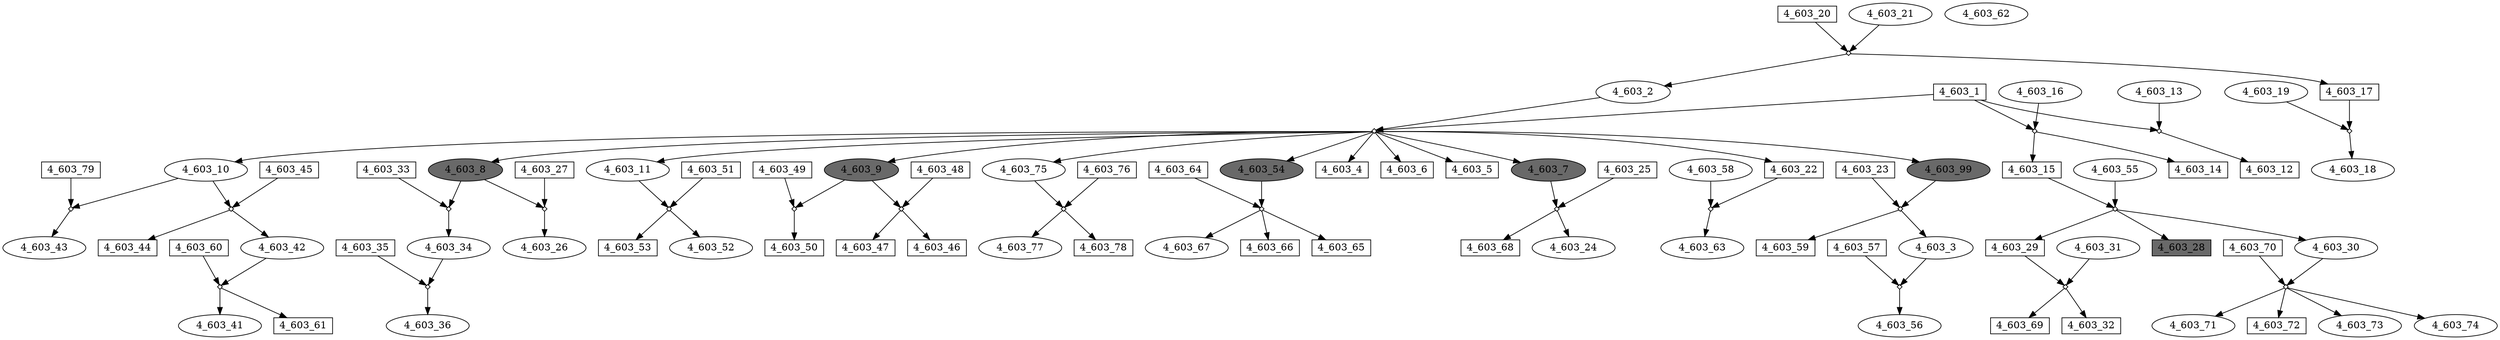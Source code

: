 digraph {
	"4_603_43" [shape=box fillcolor=white fontcolor=black height=0.3 regular=0 shape=ellipse style=filled width=0.5]
	"4_603_79x4_603_10" -> "4_603_43"
	"4_603_67" [shape=box fillcolor=white fontcolor=black height=0.3 regular=0 shape=ellipse style=filled width=0.5]
	"4_603_64x4_603_54" -> "4_603_67"
	"4_603_66" [shape=box fillcolor=white fontcolor=black height=0.3 regular=0 shape=box style=filled width=0.5]
	"4_603_64x4_603_54" -> "4_603_66"
	"4_603_65" [shape=box fillcolor=white fontcolor=black height=0.3 regular=0 shape=box style=filled width=0.5]
	"4_603_64x4_603_54" -> "4_603_65"
	"4_603_64" [shape=box fillcolor=white fontcolor=black height=0.3 regular=0 shape=box style=filled width=0.5]
	"4_603_64" -> "4_603_64x4_603_54"
	"4_603_63" [shape=box fillcolor=white fontcolor=black height=0.3 regular=0 shape=ellipse style=filled width=0.5]
	"4_603_22x4_603_58" -> "4_603_63"
	"4_603_68" [shape=box fillcolor=white fontcolor=black height=0.3 regular=0 shape=box style=filled width=0.5]
	"4_603_25x4_603_7" -> "4_603_68"
	"4_603_8" [shape=box fillcolor=dimgrey fontcolor=black height=0.3 regular=0 shape=ellipse style=filled width=0.5]
	"4_603_1x4_603_2" -> "4_603_8"
	"4_603_8" -> "4_603_33x4_603_8"
	"4_603_8" -> "4_603_27x4_603_8"
	"4_603_11" [shape=box fillcolor=white fontcolor=black height=0.3 regular=0 shape=ellipse style=filled width=0.5]
	"4_603_1x4_603_2" -> "4_603_11"
	"4_603_11" -> "4_603_51x4_603_11"
	"4_603_9" [shape=box fillcolor=dimgrey fontcolor=black height=0.3 regular=0 shape=ellipse style=filled width=0.5]
	"4_603_1x4_603_2" -> "4_603_9"
	"4_603_9" -> "4_603_49x4_603_9"
	"4_603_9" -> "4_603_48x4_603_9"
	"4_603_69" [shape=box fillcolor=white fontcolor=black height=0.3 regular=0 shape=box style=filled width=0.5]
	"4_603_29x4_603_31" -> "4_603_69"
	"4_603_41" [shape=box fillcolor=white fontcolor=black height=0.3 regular=0 shape=ellipse style=filled width=0.5]
	"4_603_60x4_603_42" -> "4_603_41"
	"4_603_71" [shape=box fillcolor=white fontcolor=black height=0.3 regular=0 shape=ellipse style=filled width=0.5]
	"4_603_70x4_603_30" -> "4_603_71"
	"4_603_72" [shape=box fillcolor=white fontcolor=black height=0.3 regular=0 shape=box style=filled width=0.5]
	"4_603_70x4_603_30" -> "4_603_72"
	"4_603_73" [shape=box fillcolor=white fontcolor=black height=0.3 regular=0 shape=ellipse style=filled width=0.5]
	"4_603_70x4_603_30" -> "4_603_73"
	"4_603_74" [shape=box fillcolor=white fontcolor=black height=0.3 regular=0 shape=ellipse style=filled width=0.5]
	"4_603_70x4_603_30" -> "4_603_74"
	"4_603_75" [shape=box fillcolor=white fontcolor=black height=0.3 regular=0 shape=ellipse style=filled width=0.5]
	"4_603_1x4_603_2" -> "4_603_75"
	"4_603_75" -> "4_603_76x4_603_75"
	"4_603_76" [shape=box fillcolor=white fontcolor=black height=0.3 regular=0 shape=box style=filled width=0.5]
	"4_603_76" -> "4_603_76x4_603_75"
	"4_603_77" [shape=box fillcolor=white fontcolor=black height=0.3 regular=0 shape=ellipse style=filled width=0.5]
	"4_603_76x4_603_75" -> "4_603_77"
	"4_603_78" [shape=box fillcolor=white fontcolor=black height=0.3 regular=0 shape=box style=filled width=0.5]
	"4_603_76x4_603_75" -> "4_603_78"
	"4_603_79" [shape=box fillcolor=white fontcolor=black height=0.3 regular=0 shape=box style=filled width=0.5]
	"4_603_79" -> "4_603_79x4_603_10"
	"4_603_54" [shape=box fillcolor=dimgrey fontcolor=black height=0.3 regular=0 shape=ellipse style=filled width=0.5]
	"4_603_1x4_603_2" -> "4_603_54"
	"4_603_54" -> "4_603_64x4_603_54"
	"4_603_70" [shape=box fillcolor=white fontcolor=black height=0.3 regular=0 shape=box style=filled width=0.5]
	"4_603_70" -> "4_603_70x4_603_30"
	"4_603_4" [shape=box fillcolor=white fontcolor=black height=0.3 regular=0 shape=box style=filled width=0.5]
	"4_603_1x4_603_2" -> "4_603_4"
	"4_603_49" [shape=box fillcolor=white fontcolor=black height=0.3 regular=0 shape=box style=filled width=0.5]
	"4_603_49" -> "4_603_49x4_603_9"
	"4_603_18" [shape=box fillcolor=white fontcolor=black height=0.3 regular=0 shape=ellipse style=filled width=0.5]
	"4_603_17x4_603_19" -> "4_603_18"
	"4_603_6" [shape=box fillcolor=white fontcolor=black height=0.3 regular=0 shape=box style=filled width=0.5]
	"4_603_1x4_603_2" -> "4_603_6"
	"4_603_19" [shape=box fillcolor=white fontcolor=black height=0.3 regular=0 shape=ellipse style=filled width=0.5]
	"4_603_19" -> "4_603_17x4_603_19"
	"4_603_15" [shape=box fillcolor=white fontcolor=black height=0.3 regular=0 shape=box style=filled width=0.5]
	"4_603_1x4_603_16" -> "4_603_15"
	"4_603_15" -> "4_603_15x4_603_55"
	"4_603_14" [shape=box fillcolor=white fontcolor=black height=0.3 regular=0 shape=box style=filled width=0.5]
	"4_603_1x4_603_16" -> "4_603_14"
	"4_603_59" [shape=box fillcolor=white fontcolor=black height=0.3 regular=0 shape=box style=filled width=0.5]
	"4_603_23x4_603_99" -> "4_603_59"
	"4_603_13" [shape=box fillcolor=white fontcolor=black height=0.3 regular=0 shape=ellipse style=filled width=0.5]
	"4_603_13" -> "4_603_1x4_603_13"
	"4_603_12" [shape=box fillcolor=white fontcolor=black height=0.3 regular=0 shape=box style=filled width=0.5]
	"4_603_1x4_603_13" -> "4_603_12"
	"4_603_58" [shape=box fillcolor=white fontcolor=black height=0.3 regular=0 shape=ellipse style=filled width=0.5]
	"4_603_58" -> "4_603_22x4_603_58"
	"4_603_57" [shape=box fillcolor=white fontcolor=black height=0.3 regular=0 shape=box style=filled width=0.5]
	"4_603_57" -> "4_603_57x4_603_3"
	"4_603_56" [shape=box fillcolor=white fontcolor=black height=0.3 regular=0 shape=ellipse style=filled width=0.5]
	"4_603_57x4_603_3" -> "4_603_56"
	"4_603_10" [shape=box fillcolor=white fontcolor=black height=0.3 regular=0 shape=ellipse style=filled width=0.5]
	"4_603_1x4_603_2" -> "4_603_10"
	"4_603_10" -> "4_603_79x4_603_10"
	"4_603_10" -> "4_603_45x4_603_10"
	"4_603_1" [shape=box fillcolor=white fontcolor=black height=0.3 regular=0 shape=box style=filled width=0.5]
	"4_603_1" -> "4_603_1x4_603_2"
	"4_603_1" -> "4_603_1x4_603_16"
	"4_603_1" -> "4_603_1x4_603_13"
	"4_603_55" [shape=box fillcolor=white fontcolor=black height=0.3 regular=0 shape=ellipse style=filled width=0.5]
	"4_603_55" -> "4_603_15x4_603_55"
	"4_603_53" [shape=box fillcolor=white fontcolor=black height=0.3 regular=0 shape=box style=filled width=0.5]
	"4_603_51x4_603_11" -> "4_603_53"
	"4_603_52" [shape=box fillcolor=white fontcolor=black height=0.3 regular=0 shape=ellipse style=filled width=0.5]
	"4_603_51x4_603_11" -> "4_603_52"
	"4_603_51" [shape=box fillcolor=white fontcolor=black height=0.3 regular=0 shape=box style=filled width=0.5]
	"4_603_51" -> "4_603_51x4_603_11"
	"4_603_50" [shape=box fillcolor=white fontcolor=black height=0.3 regular=0 shape=box style=filled width=0.5]
	"4_603_49x4_603_9" -> "4_603_50"
	"4_603_5" [shape=box fillcolor=white fontcolor=black height=0.3 regular=0 shape=box style=filled width=0.5]
	"4_603_1x4_603_2" -> "4_603_5"
	"4_603_7" [shape=box fillcolor=dimgrey fontcolor=black height=0.3 regular=0 shape=ellipse style=filled width=0.5]
	"4_603_1x4_603_2" -> "4_603_7"
	"4_603_7" -> "4_603_25x4_603_7"
	"4_603_48" [shape=box fillcolor=white fontcolor=black height=0.3 regular=0 shape=box style=filled width=0.5]
	"4_603_48" -> "4_603_48x4_603_9"
	"4_603_47" [shape=box fillcolor=white fontcolor=black height=0.3 regular=0 shape=box style=filled width=0.5]
	"4_603_48x4_603_9" -> "4_603_47"
	"4_603_46" [shape=box fillcolor=white fontcolor=black height=0.3 regular=0 shape=box style=filled width=0.5]
	"4_603_48x4_603_9" -> "4_603_46"
	"4_603_45" [shape=box fillcolor=white fontcolor=black height=0.3 regular=0 shape=box style=filled width=0.5]
	"4_603_45" -> "4_603_45x4_603_10"
	"4_603_16" [shape=box fillcolor=white fontcolor=black height=0.3 regular=0 shape=ellipse style=filled width=0.5]
	"4_603_16" -> "4_603_1x4_603_16"
	"4_603_60" [shape=box fillcolor=white fontcolor=black height=0.3 regular=0 shape=box style=filled width=0.5]
	"4_603_60" -> "4_603_60x4_603_42"
	"4_603_61" [shape=box fillcolor=white fontcolor=black height=0.3 regular=0 shape=box style=filled width=0.5]
	"4_603_60x4_603_42" -> "4_603_61"
	"4_603_2" [shape=box fillcolor=white fontcolor=black height=0.3 regular=0 shape=ellipse style=filled width=0.5]
	"4_603_20x4_603_21" -> "4_603_2"
	"4_603_2" -> "4_603_1x4_603_2"
	"4_603_29" [shape=box fillcolor=white fontcolor=black height=0.3 regular=0 shape=box style=filled width=0.5]
	"4_603_15x4_603_55" -> "4_603_29"
	"4_603_29" -> "4_603_29x4_603_31"
	"4_603_17" [shape=box fillcolor=white fontcolor=black height=0.3 regular=0 shape=box style=filled width=0.5]
	"4_603_20x4_603_21" -> "4_603_17"
	"4_603_17" -> "4_603_17x4_603_19"
	"4_603_3" [shape=box fillcolor=white fontcolor=black height=0.3 regular=0 shape=ellipse style=filled width=0.5]
	"4_603_23x4_603_99" -> "4_603_3"
	"4_603_3" -> "4_603_57x4_603_3"
	"4_603_20" [shape=box fillcolor=white fontcolor=black height=0.3 regular=0 shape=box style=filled width=0.5]
	"4_603_20" -> "4_603_20x4_603_21"
	"4_603_21" [shape=box fillcolor=white fontcolor=black height=0.3 regular=0 shape=ellipse style=filled width=0.5]
	"4_603_21" -> "4_603_20x4_603_21"
	"4_603_22" [shape=box fillcolor=white fontcolor=black height=0.3 regular=0 shape=box style=filled width=0.5]
	"4_603_1x4_603_2" -> "4_603_22"
	"4_603_22" -> "4_603_22x4_603_58"
	"4_603_23" [shape=box fillcolor=white fontcolor=black height=0.3 regular=0 shape=box style=filled width=0.5]
	"4_603_23" -> "4_603_23x4_603_99"
	"4_603_24" [shape=box fillcolor=white fontcolor=black height=0.3 regular=0 shape=ellipse style=filled width=0.5]
	"4_603_25x4_603_7" -> "4_603_24"
	"4_603_25" [shape=box fillcolor=white fontcolor=black height=0.3 regular=0 shape=box style=filled width=0.5]
	"4_603_25" -> "4_603_25x4_603_7"
	"4_603_62" [shape=box fillcolor=white fontcolor=black height=0.3 regular=0 shape=ellipse style=filled width=0.5]
	"4_603_27" [shape=box fillcolor=white fontcolor=black height=0.3 regular=0 shape=box style=filled width=0.5]
	"4_603_27" -> "4_603_27x4_603_8"
	"4_603_36" [shape=box fillcolor=white fontcolor=black height=0.3 regular=0 shape=ellipse style=filled width=0.5]
	"4_603_35x4_603_34" -> "4_603_36"
	"4_603_35" [shape=box fillcolor=white fontcolor=black height=0.3 regular=0 shape=box style=filled width=0.5]
	"4_603_35" -> "4_603_35x4_603_34"
	"4_603_34" [shape=box fillcolor=white fontcolor=black height=0.3 regular=0 shape=ellipse style=filled width=0.5]
	"4_603_33x4_603_8" -> "4_603_34"
	"4_603_34" -> "4_603_35x4_603_34"
	"4_603_28" [shape=box fillcolor=dimgrey fontcolor=black height=0.3 regular=0 shape=box style=filled width=0.5]
	"4_603_15x4_603_55" -> "4_603_28"
	"4_603_32" [shape=box fillcolor=white fontcolor=black height=0.3 regular=0 shape=box style=filled width=0.5]
	"4_603_29x4_603_31" -> "4_603_32"
	"4_603_33" [shape=box fillcolor=white fontcolor=black height=0.3 regular=0 shape=box style=filled width=0.5]
	"4_603_33" -> "4_603_33x4_603_8"
	"4_603_99" [shape=box fillcolor=dimgrey fontcolor=black height=0.3 regular=0 shape=ellipse style=filled width=0.5]
	"4_603_1x4_603_2" -> "4_603_99"
	"4_603_99" -> "4_603_23x4_603_99"
	"4_603_30" [shape=box fillcolor=white fontcolor=black height=0.3 regular=0 shape=ellipse style=filled width=0.5]
	"4_603_15x4_603_55" -> "4_603_30"
	"4_603_30" -> "4_603_70x4_603_30"
	"4_603_44" [shape=box fillcolor=white fontcolor=black height=0.3 regular=0 shape=box style=filled width=0.5]
	"4_603_45x4_603_10" -> "4_603_44"
	"4_603_42" [shape=box fillcolor=white fontcolor=black height=0.3 regular=0 shape=ellipse style=filled width=0.5]
	"4_603_45x4_603_10" -> "4_603_42"
	"4_603_42" -> "4_603_60x4_603_42"
	"4_603_31" [shape=box fillcolor=white fontcolor=black height=0.3 regular=0 shape=ellipse style=filled width=0.5]
	"4_603_31" -> "4_603_29x4_603_31"
	"4_603_26" [shape=box fillcolor=white fontcolor=black height=0.3 regular=0 shape=ellipse style=filled width=0.5]
	"4_603_27x4_603_8" -> "4_603_26"
	"4_603_15x4_603_55" [label="" height=.1 shape=diamond width=.1]
	"4_603_22x4_603_58" [label="" height=.1 shape=diamond width=.1]
	"4_603_33x4_603_8" [label="" height=.1 shape=diamond width=.1]
	"4_603_23x4_603_99" [label="" height=.1 shape=diamond width=.1]
	"4_603_20x4_603_21" [label="" height=.1 shape=diamond width=.1]
	"4_603_76x4_603_75" [label="" height=.1 shape=diamond width=.1]
	"4_603_1x4_603_13" [label="" height=.1 shape=diamond width=.1]
	"4_603_1x4_603_2" [label="" height=.1 shape=diamond width=.1]
	"4_603_35x4_603_34" [label="" height=.1 shape=diamond width=.1]
	"4_603_64x4_603_54" [label="" height=.1 shape=diamond width=.1]
	"4_603_48x4_603_9" [label="" height=.1 shape=diamond width=.1]
	"4_603_45x4_603_10" [label="" height=.1 shape=diamond width=.1]
	"4_603_57x4_603_3" [label="" height=.1 shape=diamond width=.1]
	"4_603_1x4_603_16" [label="" height=.1 shape=diamond width=.1]
	"4_603_27x4_603_8" [label="" height=.1 shape=diamond width=.1]
	"4_603_60x4_603_42" [label="" height=.1 shape=diamond width=.1]
	"4_603_25x4_603_7" [label="" height=.1 shape=diamond width=.1]
	"4_603_51x4_603_11" [label="" height=.1 shape=diamond width=.1]
	"4_603_49x4_603_9" [label="" height=.1 shape=diamond width=.1]
	"4_603_70x4_603_30" [label="" height=.1 shape=diamond width=.1]
	"4_603_29x4_603_31" [label="" height=.1 shape=diamond width=.1]
	"4_603_79x4_603_10" [label="" height=.1 shape=diamond width=.1]
	"4_603_17x4_603_19" [label="" height=.1 shape=diamond width=.1]
}
